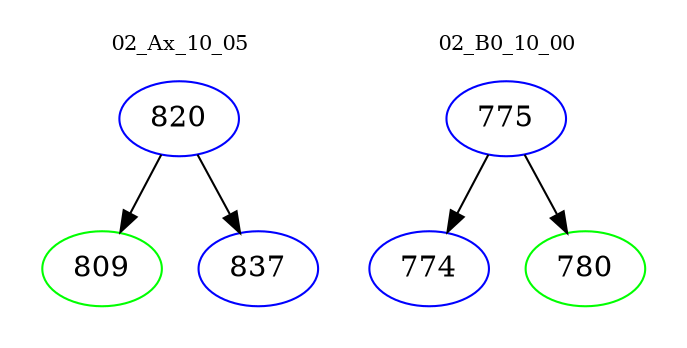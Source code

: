 digraph{
subgraph cluster_0 {
color = white
label = "02_Ax_10_05";
fontsize=10;
T0_820 [label="820", color="blue"]
T0_820 -> T0_809 [color="black"]
T0_809 [label="809", color="green"]
T0_820 -> T0_837 [color="black"]
T0_837 [label="837", color="blue"]
}
subgraph cluster_1 {
color = white
label = "02_B0_10_00";
fontsize=10;
T1_775 [label="775", color="blue"]
T1_775 -> T1_774 [color="black"]
T1_774 [label="774", color="blue"]
T1_775 -> T1_780 [color="black"]
T1_780 [label="780", color="green"]
}
}

